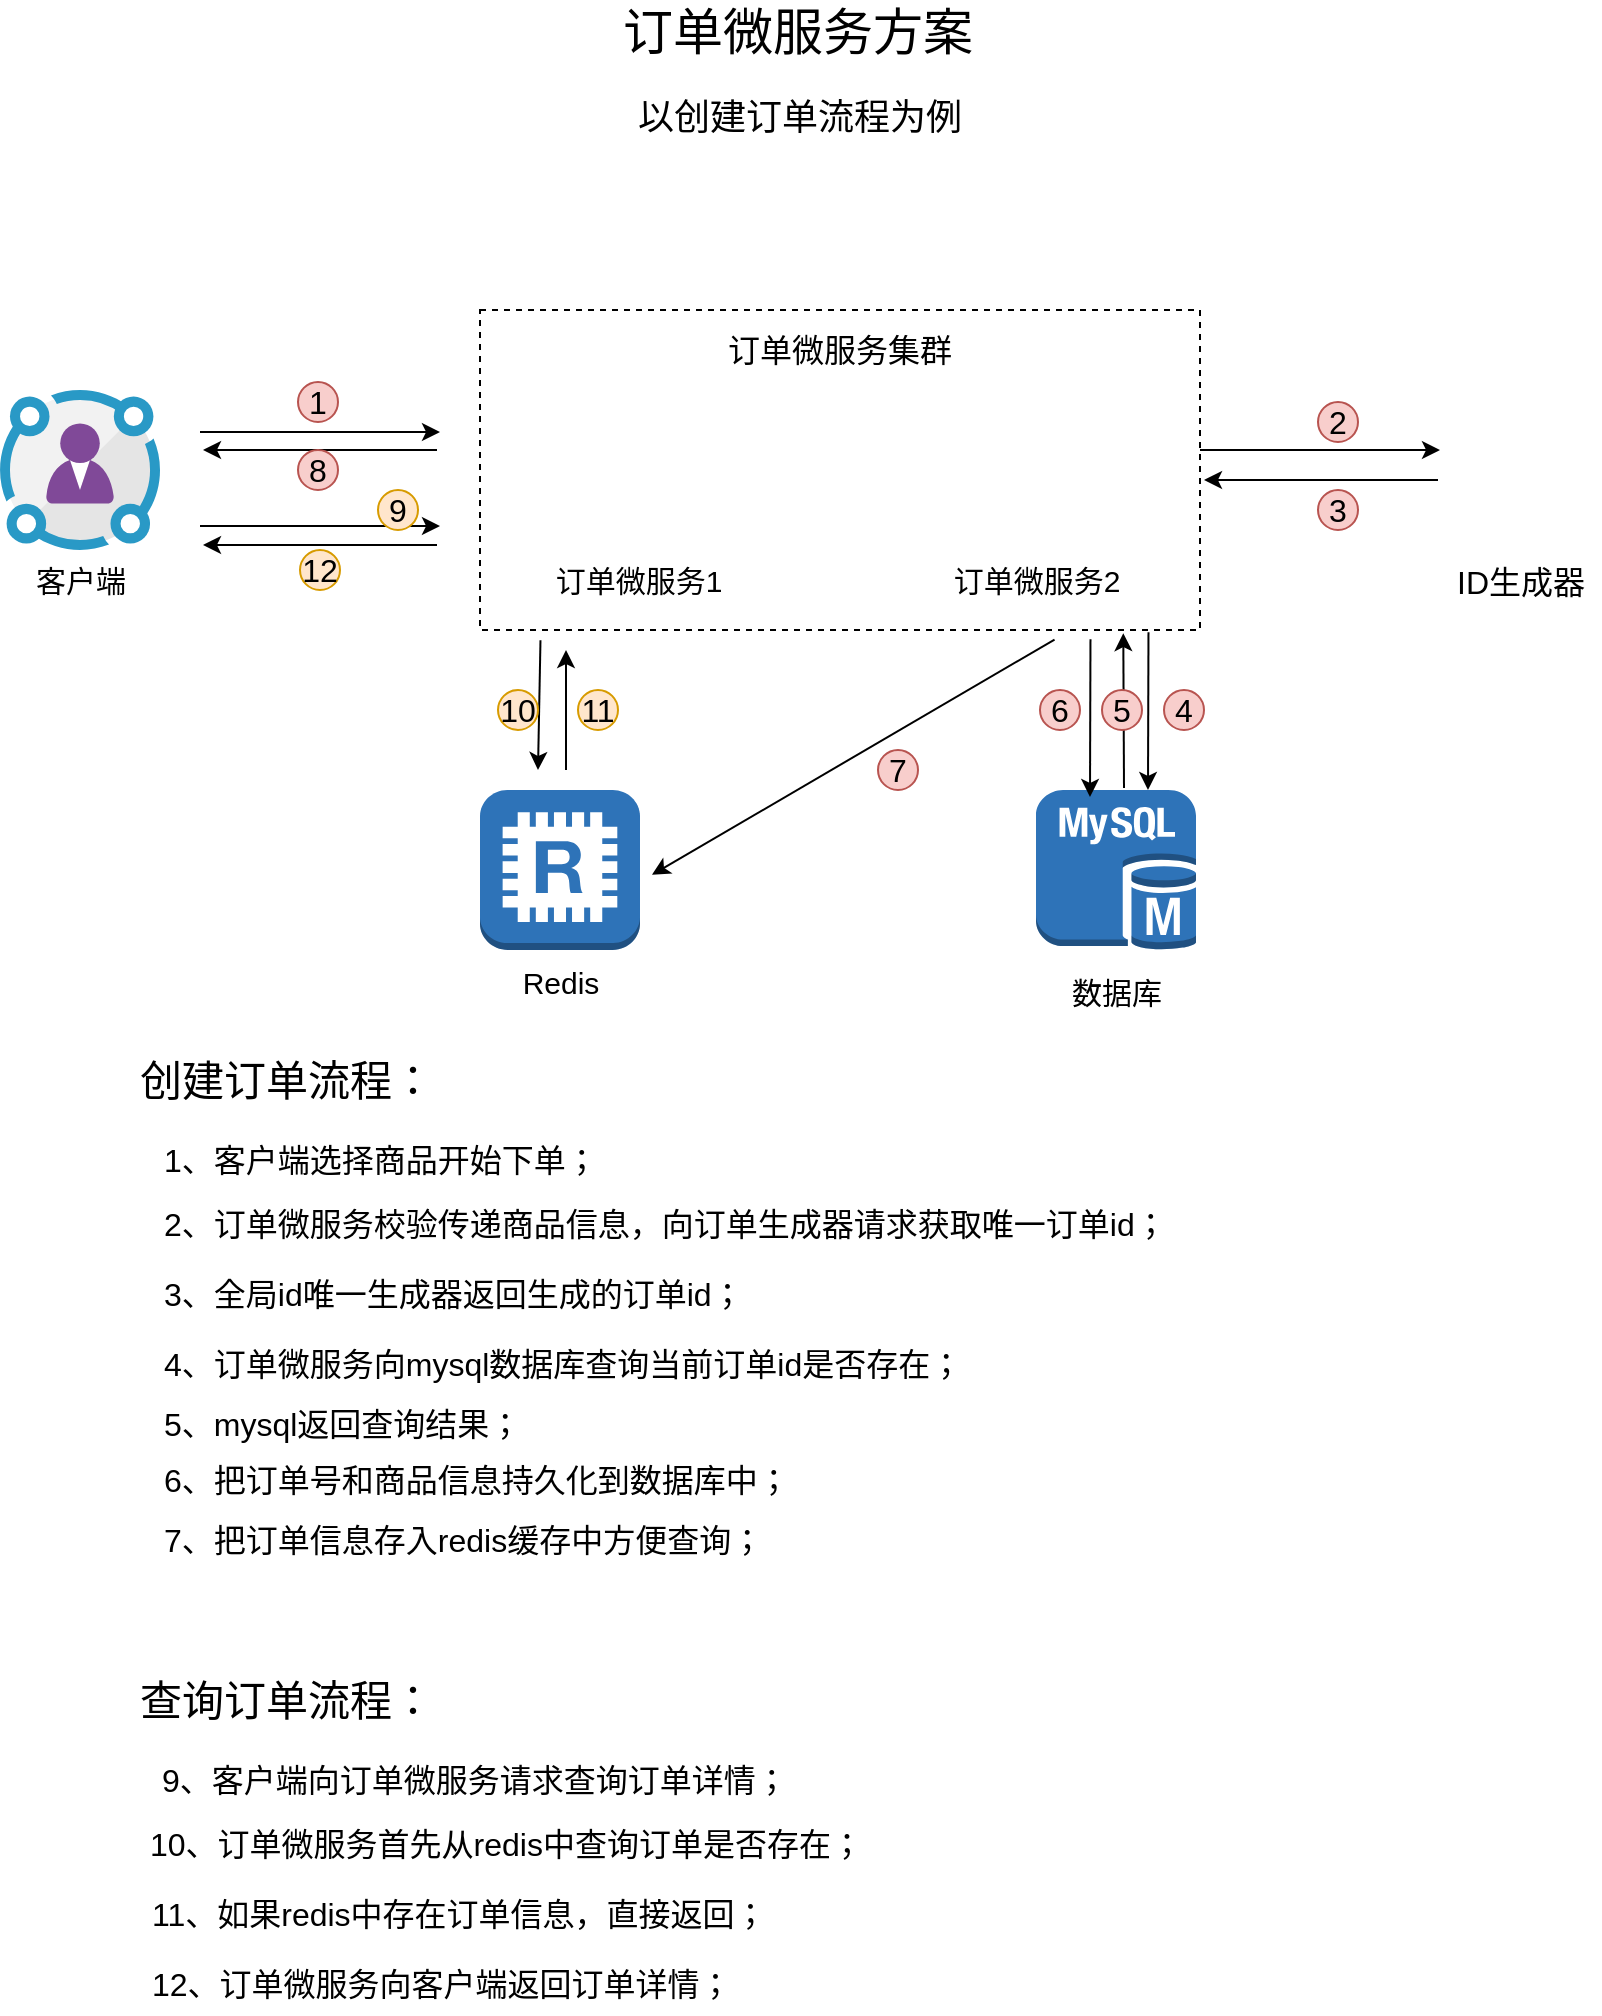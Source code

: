 <mxfile version="12.4.1" type="github" pages="1">
  <diagram id="6WwkfFOdXuNgnHYrmwzb" name="第 1 页">
    <mxGraphModel dx="1824" dy="926" grid="1" gridSize="10" guides="1" tooltips="1" connect="1" arrows="1" fold="1" page="1" pageScale="1" pageWidth="1169" pageHeight="1654" math="0" shadow="0">
      <root>
        <mxCell id="0"/>
        <mxCell id="1" parent="0"/>
        <mxCell id="WwyLj68nMvtHMdWTFRt9-18" value="" style="rounded=0;whiteSpace=wrap;html=1;fillColor=none;dashed=1;" vertex="1" parent="1">
          <mxGeometry x="401" y="240" width="360" height="160" as="geometry"/>
        </mxCell>
        <mxCell id="WwyLj68nMvtHMdWTFRt9-1" value="订单微服务方案" style="text;html=1;strokeColor=none;fillColor=none;align=center;verticalAlign=middle;whiteSpace=wrap;rounded=0;fontSize=25;" vertex="1" parent="1">
          <mxGeometry x="440" y="90" width="240" height="20" as="geometry"/>
        </mxCell>
        <mxCell id="WwyLj68nMvtHMdWTFRt9-2" value="以创建订单流程为例" style="text;html=1;strokeColor=none;fillColor=none;align=center;verticalAlign=middle;whiteSpace=wrap;rounded=0;fontSize=18;" vertex="1" parent="1">
          <mxGeometry x="441" y="134" width="240" height="20" as="geometry"/>
        </mxCell>
        <mxCell id="WwyLj68nMvtHMdWTFRt9-3" value="&lt;span style=&quot;font-size: 15px&quot;&gt;客户端&lt;/span&gt;" style="aspect=fixed;html=1;points=[];align=center;image;fontSize=12;image=img/lib/mscae/Identity_Governance.svg;" vertex="1" parent="1">
          <mxGeometry x="161" y="280" width="80" height="80" as="geometry"/>
        </mxCell>
        <mxCell id="WwyLj68nMvtHMdWTFRt9-13" value="&lt;font style=&quot;font-size: 15px&quot;&gt;订单微服务1&lt;/font&gt;" style="shape=image;html=1;verticalAlign=top;verticalLabelPosition=bottom;labelBackgroundColor=#ffffff;imageAspect=0;aspect=fixed;image=https://cdn0.iconfinder.com/data/icons/frankfurt/32/order-1.png" vertex="1" parent="1">
          <mxGeometry x="440" y="280" width="80" height="80" as="geometry"/>
        </mxCell>
        <mxCell id="WwyLj68nMvtHMdWTFRt9-15" value="&lt;font style=&quot;font-size: 15px&quot;&gt;订单微服务2&lt;/font&gt;" style="shape=image;html=1;verticalAlign=top;verticalLabelPosition=bottom;labelBackgroundColor=#ffffff;imageAspect=0;aspect=fixed;image=https://cdn0.iconfinder.com/data/icons/frankfurt/32/order-1.png" vertex="1" parent="1">
          <mxGeometry x="639" y="280" width="80" height="80" as="geometry"/>
        </mxCell>
        <mxCell id="WwyLj68nMvtHMdWTFRt9-19" value="订单微服务集群" style="text;html=1;strokeColor=none;fillColor=none;align=center;verticalAlign=middle;whiteSpace=wrap;rounded=0;dashed=1;fontSize=16;" vertex="1" parent="1">
          <mxGeometry x="521" y="250" width="120" height="20" as="geometry"/>
        </mxCell>
        <mxCell id="WwyLj68nMvtHMdWTFRt9-21" value="&lt;font style=&quot;font-size: 15px&quot;&gt;数据库&lt;/font&gt;" style="outlineConnect=0;dashed=0;verticalLabelPosition=bottom;verticalAlign=top;align=center;html=1;shape=mxgraph.aws3.mysql_db_instance;fillColor=#2E73B8;gradientColor=none;fontSize=22;" vertex="1" parent="1">
          <mxGeometry x="679" y="480" width="80" height="80" as="geometry"/>
        </mxCell>
        <mxCell id="WwyLj68nMvtHMdWTFRt9-22" value="&lt;font style=&quot;font-size: 15px&quot;&gt;Redis&lt;/font&gt;" style="outlineConnect=0;dashed=0;verticalLabelPosition=bottom;verticalAlign=top;align=center;html=1;shape=mxgraph.aws3.redis;fillColor=#2E73B8;gradientColor=none;fontSize=16;" vertex="1" parent="1">
          <mxGeometry x="401" y="480" width="80" height="80" as="geometry"/>
        </mxCell>
        <mxCell id="WwyLj68nMvtHMdWTFRt9-28" value="" style="endArrow=classic;html=1;fontSize=16;" edge="1" parent="1">
          <mxGeometry width="50" height="50" relative="1" as="geometry">
            <mxPoint x="261" y="301" as="sourcePoint"/>
            <mxPoint x="381" y="301" as="targetPoint"/>
          </mxGeometry>
        </mxCell>
        <mxCell id="WwyLj68nMvtHMdWTFRt9-29" value="" style="endArrow=classic;html=1;fontSize=16;entryX=0.5;entryY=0;entryDx=0;entryDy=0;entryPerimeter=0;exitX=0.884;exitY=1.007;exitDx=0;exitDy=0;exitPerimeter=0;" edge="1" parent="1">
          <mxGeometry width="50" height="50" relative="1" as="geometry">
            <mxPoint x="735.24" y="401.12" as="sourcePoint"/>
            <mxPoint x="735" y="480" as="targetPoint"/>
          </mxGeometry>
        </mxCell>
        <mxCell id="WwyLj68nMvtHMdWTFRt9-30" value="" style="endArrow=classic;html=1;fontSize=16;" edge="1" parent="1">
          <mxGeometry width="50" height="50" relative="1" as="geometry">
            <mxPoint x="379.5" y="357.5" as="sourcePoint"/>
            <mxPoint x="262.5" y="357.5" as="targetPoint"/>
          </mxGeometry>
        </mxCell>
        <mxCell id="WwyLj68nMvtHMdWTFRt9-31" value="ID生成器" style="shape=image;html=1;verticalAlign=top;verticalLabelPosition=bottom;labelBackgroundColor=#ffffff;imageAspect=0;aspect=fixed;image=https://cdn3.iconfinder.com/data/icons/adobe-tools/512/Id-128.png;dashed=1;fillColor=none;fontSize=16;" vertex="1" parent="1">
          <mxGeometry x="881" y="280" width="80" height="80" as="geometry"/>
        </mxCell>
        <mxCell id="WwyLj68nMvtHMdWTFRt9-32" value="" style="endArrow=classic;html=1;fontSize=16;entryX=0;entryY=0.25;entryDx=0;entryDy=0;" edge="1" parent="1">
          <mxGeometry width="50" height="50" relative="1" as="geometry">
            <mxPoint x="761" y="310" as="sourcePoint"/>
            <mxPoint x="881" y="310" as="targetPoint"/>
          </mxGeometry>
        </mxCell>
        <mxCell id="WwyLj68nMvtHMdWTFRt9-35" value="" style="endArrow=classic;html=1;fontSize=16;" edge="1" parent="1">
          <mxGeometry width="50" height="50" relative="1" as="geometry">
            <mxPoint x="880" y="325" as="sourcePoint"/>
            <mxPoint x="763" y="325" as="targetPoint"/>
          </mxGeometry>
        </mxCell>
        <mxCell id="WwyLj68nMvtHMdWTFRt9-36" value="" style="endArrow=classic;html=1;fontSize=16;" edge="1" parent="1">
          <mxGeometry width="50" height="50" relative="1" as="geometry">
            <mxPoint x="261" y="348" as="sourcePoint"/>
            <mxPoint x="381" y="348" as="targetPoint"/>
          </mxGeometry>
        </mxCell>
        <mxCell id="WwyLj68nMvtHMdWTFRt9-37" value="" style="endArrow=classic;html=1;fontSize=16;" edge="1" parent="1">
          <mxGeometry width="50" height="50" relative="1" as="geometry">
            <mxPoint x="379.5" y="310" as="sourcePoint"/>
            <mxPoint x="262.5" y="310" as="targetPoint"/>
          </mxGeometry>
        </mxCell>
        <mxCell id="WwyLj68nMvtHMdWTFRt9-38" value="1" style="ellipse;whiteSpace=wrap;html=1;aspect=fixed;fillColor=#f8cecc;fontSize=16;strokeColor=#b85450;" vertex="1" parent="1">
          <mxGeometry x="310" y="276" width="20" height="20" as="geometry"/>
        </mxCell>
        <mxCell id="WwyLj68nMvtHMdWTFRt9-39" value="2" style="ellipse;whiteSpace=wrap;html=1;aspect=fixed;fillColor=#f8cecc;fontSize=16;strokeColor=#b85450;" vertex="1" parent="1">
          <mxGeometry x="820" y="286" width="20" height="20" as="geometry"/>
        </mxCell>
        <mxCell id="WwyLj68nMvtHMdWTFRt9-40" value="3" style="ellipse;whiteSpace=wrap;html=1;aspect=fixed;fillColor=#f8cecc;fontSize=16;strokeColor=#b85450;" vertex="1" parent="1">
          <mxGeometry x="820" y="330" width="20" height="20" as="geometry"/>
        </mxCell>
        <mxCell id="WwyLj68nMvtHMdWTFRt9-43" value="4" style="ellipse;whiteSpace=wrap;html=1;aspect=fixed;fillColor=#f8cecc;fontSize=16;strokeColor=#b85450;" vertex="1" parent="1">
          <mxGeometry x="743" y="430" width="20" height="20" as="geometry"/>
        </mxCell>
        <mxCell id="WwyLj68nMvtHMdWTFRt9-46" value="8" style="ellipse;whiteSpace=wrap;html=1;aspect=fixed;fillColor=#f8cecc;fontSize=16;strokeColor=#b85450;" vertex="1" parent="1">
          <mxGeometry x="310" y="310" width="20" height="20" as="geometry"/>
        </mxCell>
        <mxCell id="WwyLj68nMvtHMdWTFRt9-47" value="" style="endArrow=classic;html=1;fontSize=16;exitX=0.084;exitY=1.032;exitDx=0;exitDy=0;exitPerimeter=0;" edge="1" parent="1" source="WwyLj68nMvtHMdWTFRt9-18">
          <mxGeometry width="50" height="50" relative="1" as="geometry">
            <mxPoint x="381" y="410" as="sourcePoint"/>
            <mxPoint x="430" y="470" as="targetPoint"/>
          </mxGeometry>
        </mxCell>
        <mxCell id="WwyLj68nMvtHMdWTFRt9-48" value="" style="endArrow=classic;html=1;fontSize=16;" edge="1" parent="1">
          <mxGeometry width="50" height="50" relative="1" as="geometry">
            <mxPoint x="444" y="470" as="sourcePoint"/>
            <mxPoint x="444" y="410" as="targetPoint"/>
          </mxGeometry>
        </mxCell>
        <mxCell id="WwyLj68nMvtHMdWTFRt9-49" value="9" style="ellipse;whiteSpace=wrap;html=1;aspect=fixed;fillColor=#ffe6cc;fontSize=16;strokeColor=#d79b00;" vertex="1" parent="1">
          <mxGeometry x="350" y="330" width="20" height="20" as="geometry"/>
        </mxCell>
        <mxCell id="WwyLj68nMvtHMdWTFRt9-50" value="10" style="ellipse;whiteSpace=wrap;html=1;aspect=fixed;fillColor=#ffe6cc;fontSize=16;strokeColor=#d79b00;" vertex="1" parent="1">
          <mxGeometry x="410" y="430" width="20" height="20" as="geometry"/>
        </mxCell>
        <mxCell id="WwyLj68nMvtHMdWTFRt9-51" value="11" style="ellipse;whiteSpace=wrap;html=1;aspect=fixed;fillColor=#ffe6cc;fontSize=16;strokeColor=#d79b00;" vertex="1" parent="1">
          <mxGeometry x="450" y="430" width="20" height="20" as="geometry"/>
        </mxCell>
        <mxCell id="WwyLj68nMvtHMdWTFRt9-52" value="12" style="ellipse;whiteSpace=wrap;html=1;aspect=fixed;fillColor=#ffe6cc;fontSize=16;strokeColor=#d79b00;" vertex="1" parent="1">
          <mxGeometry x="311" y="360" width="20" height="20" as="geometry"/>
        </mxCell>
        <mxCell id="WwyLj68nMvtHMdWTFRt9-53" value="&lt;font style=&quot;font-size: 21px&quot;&gt;创建订单流程：&lt;/font&gt;" style="text;html=1;strokeColor=none;fillColor=none;align=center;verticalAlign=middle;whiteSpace=wrap;rounded=0;fontSize=16;" vertex="1" parent="1">
          <mxGeometry x="230" y="610" width="149" height="30" as="geometry"/>
        </mxCell>
        <mxCell id="WwyLj68nMvtHMdWTFRt9-54" value="&lt;font style=&quot;font-size: 16px&quot;&gt;1、客户端选择商品开始下单；&lt;/font&gt;" style="text;html=1;strokeColor=none;fillColor=none;align=left;verticalAlign=middle;whiteSpace=wrap;rounded=0;fontSize=16;" vertex="1" parent="1">
          <mxGeometry x="241" y="650" width="309" height="30" as="geometry"/>
        </mxCell>
        <mxCell id="WwyLj68nMvtHMdWTFRt9-55" value="&lt;font style=&quot;font-size: 16px&quot;&gt;2、订单微服务校验传递商品信息，向订单生成器请求获取唯一订单id；&lt;/font&gt;" style="text;html=1;strokeColor=none;fillColor=none;align=left;verticalAlign=middle;whiteSpace=wrap;rounded=0;fontSize=16;" vertex="1" parent="1">
          <mxGeometry x="241" y="682" width="529" height="30" as="geometry"/>
        </mxCell>
        <mxCell id="WwyLj68nMvtHMdWTFRt9-56" value="&lt;font style=&quot;font-size: 16px&quot;&gt;3、全局id唯一生成器返回生成的订单id；&lt;/font&gt;" style="text;html=1;strokeColor=none;fillColor=none;align=left;verticalAlign=middle;whiteSpace=wrap;rounded=0;fontSize=16;" vertex="1" parent="1">
          <mxGeometry x="241" y="717" width="499" height="30" as="geometry"/>
        </mxCell>
        <mxCell id="WwyLj68nMvtHMdWTFRt9-57" value="4、订单微服务向mysql数据库查询当前订单id是否存在；" style="text;html=1;strokeColor=none;fillColor=none;align=left;verticalAlign=middle;whiteSpace=wrap;rounded=0;fontSize=16;" vertex="1" parent="1">
          <mxGeometry x="241" y="752" width="499" height="30" as="geometry"/>
        </mxCell>
        <mxCell id="WwyLj68nMvtHMdWTFRt9-58" value="" style="endArrow=classic;html=1;fontSize=16;entryX=0.849;entryY=1.01;entryDx=0;entryDy=0;entryPerimeter=0;" edge="1" parent="1">
          <mxGeometry width="50" height="50" relative="1" as="geometry">
            <mxPoint x="723" y="479" as="sourcePoint"/>
            <mxPoint x="722.64" y="401.6" as="targetPoint"/>
          </mxGeometry>
        </mxCell>
        <mxCell id="WwyLj68nMvtHMdWTFRt9-59" value="5" style="ellipse;whiteSpace=wrap;html=1;aspect=fixed;fillColor=#f8cecc;fontSize=16;strokeColor=#b85450;" vertex="1" parent="1">
          <mxGeometry x="712" y="430" width="20" height="20" as="geometry"/>
        </mxCell>
        <mxCell id="WwyLj68nMvtHMdWTFRt9-60" value="" style="endArrow=classic;html=1;fontSize=16;entryX=0.5;entryY=0;entryDx=0;entryDy=0;entryPerimeter=0;exitX=0.884;exitY=1.007;exitDx=0;exitDy=0;exitPerimeter=0;" edge="1" parent="1">
          <mxGeometry width="50" height="50" relative="1" as="geometry">
            <mxPoint x="706.24" y="404.62" as="sourcePoint"/>
            <mxPoint x="706" y="483.5" as="targetPoint"/>
          </mxGeometry>
        </mxCell>
        <mxCell id="WwyLj68nMvtHMdWTFRt9-61" value="6" style="ellipse;whiteSpace=wrap;html=1;aspect=fixed;fillColor=#f8cecc;fontSize=16;strokeColor=#b85450;" vertex="1" parent="1">
          <mxGeometry x="681" y="430" width="20" height="20" as="geometry"/>
        </mxCell>
        <mxCell id="WwyLj68nMvtHMdWTFRt9-62" value="5、mysql返回查询结果；" style="text;html=1;strokeColor=none;fillColor=none;align=left;verticalAlign=middle;whiteSpace=wrap;rounded=0;fontSize=16;" vertex="1" parent="1">
          <mxGeometry x="241" y="782" width="499" height="30" as="geometry"/>
        </mxCell>
        <mxCell id="WwyLj68nMvtHMdWTFRt9-63" value="6、把订单号和商品信息持久化到数据库中；" style="text;html=1;strokeColor=none;fillColor=none;align=left;verticalAlign=middle;whiteSpace=wrap;rounded=0;fontSize=16;" vertex="1" parent="1">
          <mxGeometry x="241" y="810" width="499" height="30" as="geometry"/>
        </mxCell>
        <mxCell id="WwyLj68nMvtHMdWTFRt9-64" value="7、把订单信息存入redis缓存中方便查询；" style="text;html=1;strokeColor=none;fillColor=none;align=left;verticalAlign=middle;whiteSpace=wrap;rounded=0;fontSize=16;" vertex="1" parent="1">
          <mxGeometry x="241" y="840" width="499" height="30" as="geometry"/>
        </mxCell>
        <mxCell id="WwyLj68nMvtHMdWTFRt9-65" value="" style="endArrow=classic;html=1;fontSize=16;entryX=1;entryY=0.53;entryDx=0;entryDy=0;entryPerimeter=0;exitX=0.798;exitY=1.03;exitDx=0;exitDy=0;exitPerimeter=0;" edge="1" parent="1" source="WwyLj68nMvtHMdWTFRt9-18">
          <mxGeometry width="50" height="50" relative="1" as="geometry">
            <mxPoint x="676" y="522" as="sourcePoint"/>
            <mxPoint x="487" y="522.4" as="targetPoint"/>
          </mxGeometry>
        </mxCell>
        <mxCell id="WwyLj68nMvtHMdWTFRt9-66" value="7" style="ellipse;whiteSpace=wrap;html=1;aspect=fixed;fillColor=#f8cecc;fontSize=16;strokeColor=#b85450;" vertex="1" parent="1">
          <mxGeometry x="600" y="460" width="20" height="20" as="geometry"/>
        </mxCell>
        <mxCell id="WwyLj68nMvtHMdWTFRt9-67" value="&lt;span style=&quot;font-size: 21px&quot;&gt;查询订单流程：&lt;/span&gt;" style="text;html=1;strokeColor=none;fillColor=none;align=center;verticalAlign=middle;whiteSpace=wrap;rounded=0;fontSize=16;" vertex="1" parent="1">
          <mxGeometry x="230" y="920" width="149" height="30" as="geometry"/>
        </mxCell>
        <mxCell id="WwyLj68nMvtHMdWTFRt9-68" value="&lt;font style=&quot;font-size: 16px&quot;&gt;9、客户端向订单微服务请求查询订单详情；&lt;/font&gt;" style="text;html=1;strokeColor=none;fillColor=none;align=left;verticalAlign=middle;whiteSpace=wrap;rounded=0;fontSize=16;" vertex="1" parent="1">
          <mxGeometry x="240" y="960" width="319" height="30" as="geometry"/>
        </mxCell>
        <mxCell id="WwyLj68nMvtHMdWTFRt9-69" value="&lt;font style=&quot;font-size: 16px&quot;&gt;10、订单微服务首先从redis中查询订单是否存在；&lt;/font&gt;" style="text;html=1;strokeColor=none;fillColor=none;align=left;verticalAlign=middle;whiteSpace=wrap;rounded=0;fontSize=16;" vertex="1" parent="1">
          <mxGeometry x="234" y="992" width="529" height="30" as="geometry"/>
        </mxCell>
        <mxCell id="WwyLj68nMvtHMdWTFRt9-70" value="&lt;font style=&quot;font-size: 16px&quot;&gt;11、如果redis中存在订单信息，直接返回；&lt;/font&gt;" style="text;html=1;strokeColor=none;fillColor=none;align=left;verticalAlign=middle;whiteSpace=wrap;rounded=0;fontSize=16;" vertex="1" parent="1">
          <mxGeometry x="235" y="1027" width="499" height="30" as="geometry"/>
        </mxCell>
        <mxCell id="WwyLj68nMvtHMdWTFRt9-71" value="12、订单微服务向客户端返回订单详情；" style="text;html=1;strokeColor=none;fillColor=none;align=left;verticalAlign=middle;whiteSpace=wrap;rounded=0;fontSize=16;" vertex="1" parent="1">
          <mxGeometry x="235" y="1062" width="499" height="30" as="geometry"/>
        </mxCell>
      </root>
    </mxGraphModel>
  </diagram>
</mxfile>
